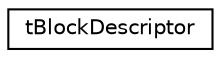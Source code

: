 digraph "Graphical Class Hierarchy"
{
  edge [fontname="Helvetica",fontsize="10",labelfontname="Helvetica",labelfontsize="10"];
  node [fontname="Helvetica",fontsize="10",shape=record];
  rankdir="LR";
  Node1 [label="tBlockDescriptor",height=0.2,width=0.4,color="black", fillcolor="white", style="filled",URL="$structt_block_descriptor.html"];
}
